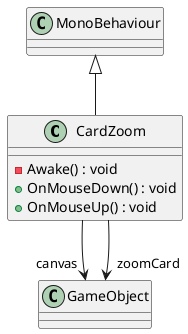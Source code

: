 @startuml
class CardZoom {
    - Awake() : void
    + OnMouseDown() : void
    + OnMouseUp() : void
}
MonoBehaviour <|-- CardZoom
CardZoom --> "canvas" GameObject
CardZoom --> "zoomCard" GameObject
@enduml
